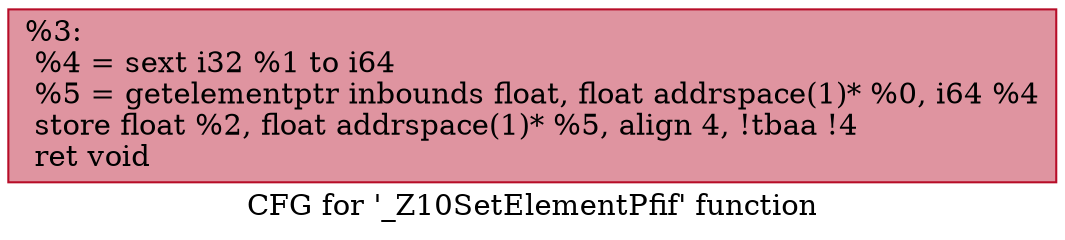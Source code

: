 digraph "CFG for '_Z10SetElementPfif' function" {
	label="CFG for '_Z10SetElementPfif' function";

	Node0x5ba3a40 [shape=record,color="#b70d28ff", style=filled, fillcolor="#b70d2870",label="{%3:\l  %4 = sext i32 %1 to i64\l  %5 = getelementptr inbounds float, float addrspace(1)* %0, i64 %4\l  store float %2, float addrspace(1)* %5, align 4, !tbaa !4\l  ret void\l}"];
}
